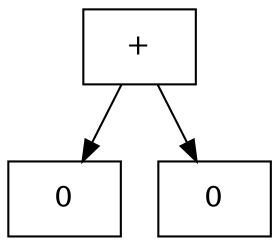 digraph Tree{
0[shape = "record", label = "+"];
0->1;
1[shape = "record", label = "0"]
0->2;
2[shape = "record", label = "0"]
}
